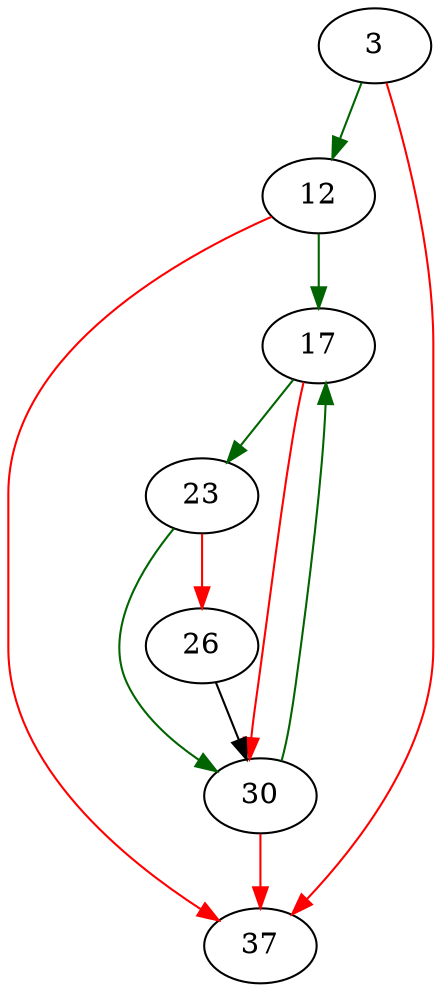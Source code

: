 strict digraph "exclude_fnmatch" {
	// Node definitions.
	3 [entry=true];
	12;
	37;
	17;
	23;
	30;
	26;

	// Edge definitions.
	3 -> 12 [
		color=darkgreen
		cond=true
	];
	3 -> 37 [
		color=red
		cond=false
	];
	12 -> 37 [
		color=red
		cond=false
	];
	12 -> 17 [
		color=darkgreen
		cond=true
	];
	17 -> 23 [
		color=darkgreen
		cond=true
	];
	17 -> 30 [
		color=red
		cond=false
	];
	23 -> 30 [
		color=darkgreen
		cond=true
	];
	23 -> 26 [
		color=red
		cond=false
	];
	30 -> 37 [
		color=red
		cond=false
	];
	30 -> 17 [
		color=darkgreen
		cond=true
	];
	26 -> 30;
}